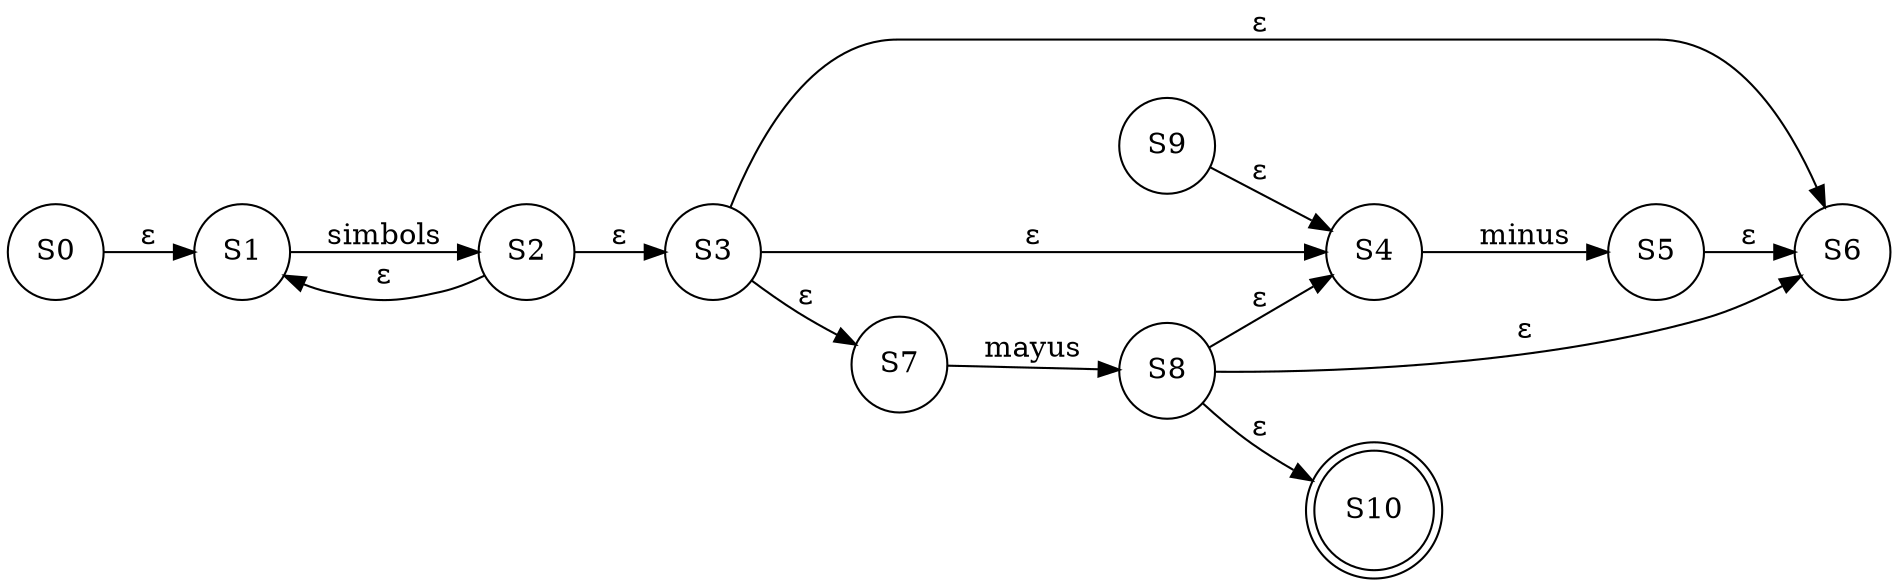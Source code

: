 digraph grafica{
rankdir=LR;
forcelabels= true;
node [shape = circle];
S0;
S1;
S2;
S3;
S4;
S5;
S6;
S7;
S8;
S9;
S10[shape = doublecircle];
S0->S1[label="ε"]
S1->S2[label="simbols"]
S2->S1[label="ε"]
S2->S3[label="ε"]
S3->S4[label="ε"]
S3->S7[label="ε"]
S4->S5[label="minus"]
S5->S6[label="ε"]
S7->S8[label="mayus"]
S8->S6[label="ε"]
S9->S4[label="ε"]
S8->S10[label="ε"]
S8->S4[label="ε"]
S3->S6[label="ε"]

}